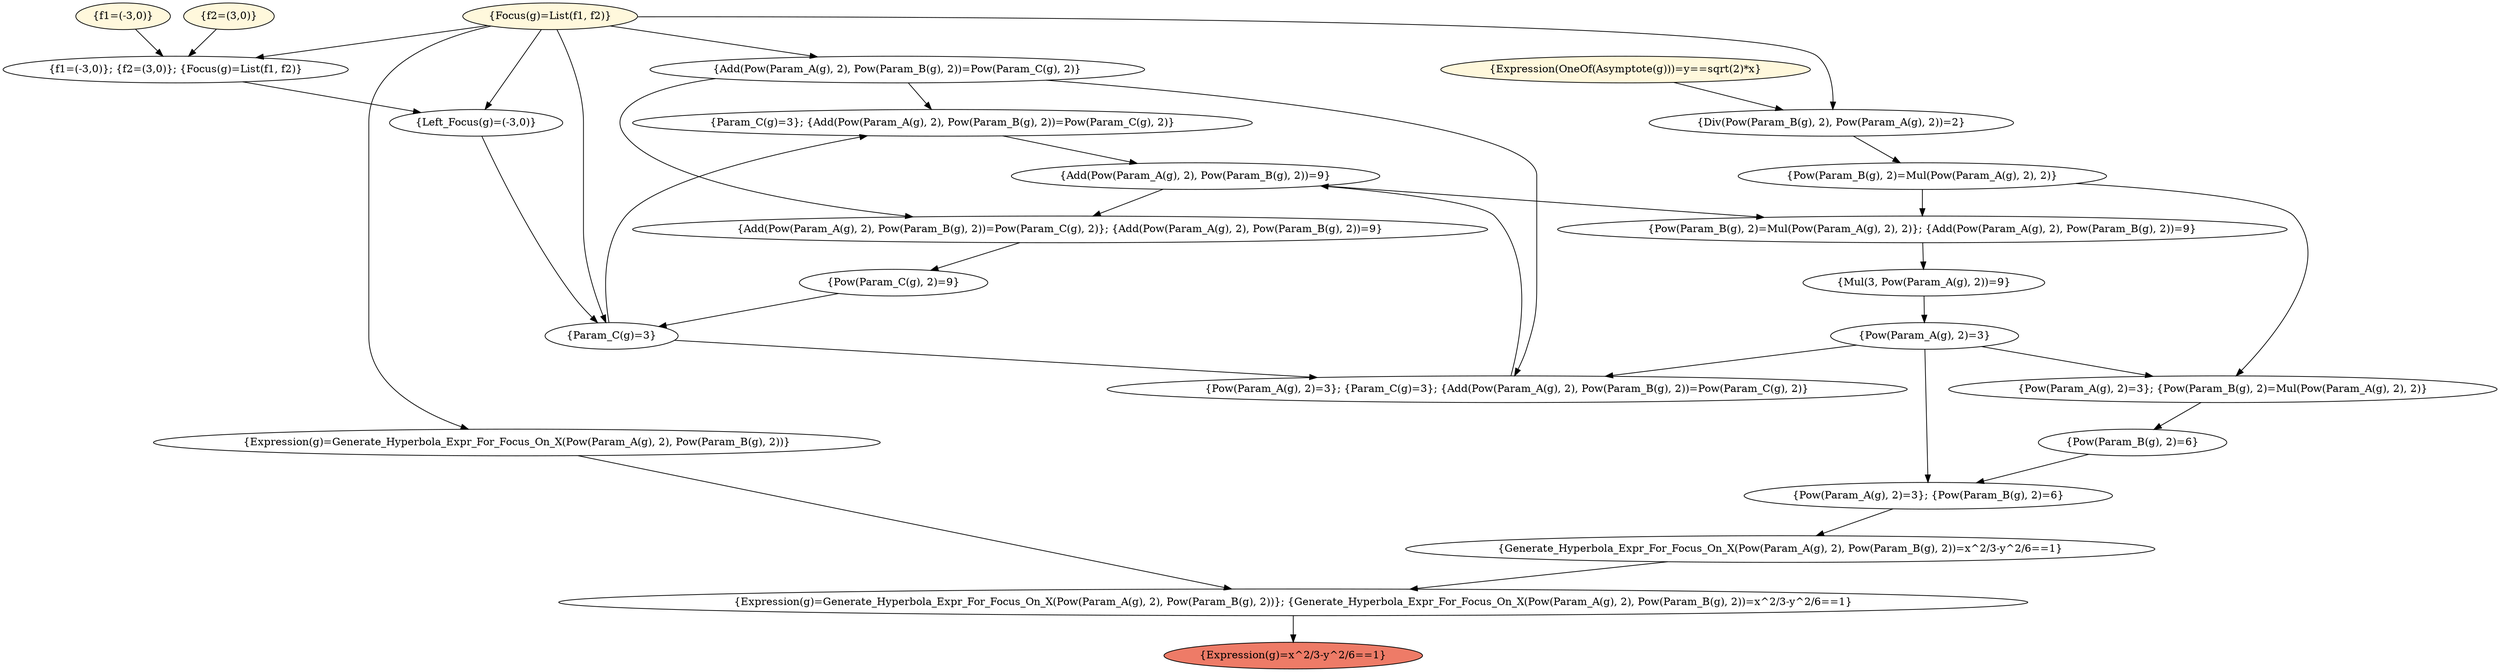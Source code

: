 digraph solving_process {
	graph [bb="0,0,2901.1,900"];
	node [label="\N"];
	"{Focus(g)=List(f1, f2)}"	[fillcolor=cornsilk,
		height=0.5,
		pos="606.63,882",
		style=filled,
		width=2.7628];
	"{Add(Pow(Param_A(g), 2), Pow(Param_B(g), 2))=Pow(Param_C(g), 2)}"	[height=0.5,
		pos="1038.6,810",
		width=7.9662];
	"{Focus(g)=List(f1, f2)}" -> "{Add(Pow(Param_A(g), 2), Pow(Param_B(g), 2))=Pow(Param_C(g), 2)}"	[pos="e,938.16,827.28 678.94,869.28 746.59,858.32 848.66,841.78 926.81,829.12"];
	"{Left_Focus(g)=(-3,0)}"	[height=0.5,
		pos="542.63,738",
		width=2.7628];
	"{Focus(g)=List(f1, f2)}" -> "{Left_Focus(g)=(-3,0)}"	[pos="e,550.35,756.11 598.79,863.59 587.84,839.29 567.86,794.97 554.93,766.27"];
	"{Param_C(g)=3}"	[height=0.5,
		pos="707.63,450",
		width=2.1088];
	"{Focus(g)=List(f1, f2)}" -> "{Param_C(g)=3}"	[pos="e,699.94,468.09 619.99,863.72 638.49,838.03 669.63,787.55 669.63,739 669.63,739 669.63,739 669.63,593 669.63,552.18 684.47,506.93 \
695.6,478.72"];
	"{Div(Pow(Param_B(g), 2), Pow(Param_A(g), 2))=2}"	[height=0.5,
		pos="2136.6,738",
		width=5.8763];
	"{Focus(g)=List(f1, f2)}" -> "{Div(Pow(Param_B(g), 2), Pow(Param_A(g), 2))=2}"	[pos="e,2138.6,756.18 706.33,880.84 1034.6,879.9 2063.6,873.32 2117.6,828 2134.9,813.56 2138.8,787.68 2138.9,767.53"];
	"{Expression(g)=Generate_Hyperbola_Expr_For_Focus_On_X(Pow(Param_A(g), 2), Pow(Param_B(g), 2))}"	[height=0.5,
		pos="587.63,306",
		width=11.535];
	"{Focus(g)=List(f1, f2)}" -> "{Expression(g)=Generate_Hyperbola_Expr_For_Focus_On_X(Pow(Param_A(g), 2), Pow(Param_B(g), 2))}"	[pos="e,536.96,324.23 553.18,866.38 496.67,847.29 415.63,807.9 415.63,739 415.63,739 415.63,739 415.63,449 415.63,389.71 477.16,350.55 \
526.62,328.64"];
	"{f1=(-3,0)}; {f2=(3,0)}; {Focus(g)=List(f1, f2)}"	[height=0.5,
		pos="193.63,810",
		width=5.3787];
	"{Focus(g)=List(f1, f2)}" -> "{f1=(-3,0)}; {f2=(3,0)}; {Focus(g)=List(f1, f2)}"	[pos="e,284.1,826.33 536.11,869.05 469.93,857.83 370.21,840.93 295.41,828.25"];
	"{Param_C(g)=3}; {Add(Pow(Param_A(g), 2), Pow(Param_B(g), 2))=Pow(Param_C(g), 2)}"	[height=0.5,
		pos="1092.6,738",
		width=9.9139];
	"{Add(Pow(Param_A(g), 2), Pow(Param_B(g), 2))=Pow(Param_C(g), 2)}" -> "{Param_C(g)=3}; {Add(Pow(Param_A(g), 2), Pow(Param_B(g), 2))=Pow(Param_C(g), 2)}"	[pos="e,1079.4,756.1 1052,791.7 1058.2,783.64 1065.7,773.89 1072.6,764.98"];
	"{Add(Pow(Param_A(g), 2), Pow(Param_B(g), 2))=Pow(Param_C(g), 2)}; {Add(Pow(Param_A(g), 2), Pow(Param_B(g), 2))=9}"	[height=0.5,
		pos="1230.6,594",
		width=13.738];
	"{Add(Pow(Param_A(g), 2), Pow(Param_B(g), 2))=Pow(Param_C(g), 2)}" -> "{Add(Pow(Param_A(g), 2), Pow(Param_B(g), 2))=Pow(Param_C(g), 2)}; {Add(Pow(Param_A(g), 2), Pow(Param_B(g), 2))=9}"	[pos="e,1082.4,611.62 845.29,796.38 791.78,788.64 743.65,776.15 726.63,756 716.31,743.78 716.78,732.6 726.63,720 769,665.84 939.85,631.84 \
1071,613.21"];
	"{Pow(Param_A(g), 2)=3}; {Param_C(g)=3}; {Add(Pow(Param_A(g), 2), Pow(Param_B(g), 2))=Pow(Param_C(g), 2)}"	[height=0.5,
		pos="1752.6,378",
		width=12.772];
	"{Add(Pow(Param_A(g), 2), Pow(Param_B(g), 2))=Pow(Param_C(g), 2)}" -> "{Pow(Param_A(g), 2)=3}; {Param_C(g)=3}; {Add(Pow(Param_A(g), 2), Pow(Param_B(g), 2))=Pow(Param_C(g), 2)}"	[pos="e,1762.3,396.16 1198.8,794.67 1419.9,772.68 1791.6,726.82 1791.6,667 1791.6,667 1791.6,667 1791.6,521 1791.6,480.96 1789.4,470.27 \
1777.6,432 1775,423.44 1771.2,414.51 1767.4,406.46"];
	"{Left_Focus(g)=(-3,0)}" -> "{Param_C(g)=3}"	[pos="e,688.26,467.85 548.83,719.59 563.61,679.38 603.59,577.87 655.63,504 662.65,494.04 671.57,484.21 680.04,475.78"];
	"{Param_C(g)=3}" -> "{Param_C(g)=3}; {Add(Pow(Param_A(g), 2), Pow(Param_B(g), 2))=Pow(Param_C(g), 2)}"	[pos="e,934.44,721.52 704.24,468.27 698.97,500.42 692.67,569.97 726.63,612 774.6,671.37 852.12,702.66 923.5,719.1"];
	"{Param_C(g)=3}" -> "{Pow(Param_A(g), 2)=3}; {Param_C(g)=3}; {Add(Pow(Param_A(g), 2), Pow(Param_B(g), 2))=Pow(Param_C(g), 2)}"	[pos="e,1526.9,394.12 779.87,444.16 929.49,434.14 1279,410.72 1515.7,394.87"];
	"{Pow(Param_B(g), 2)=Mul(Pow(Param_A(g), 2), 2)}"	[height=0.5,
		pos="2240.6,666",
		width=5.9332];
	"{Div(Pow(Param_B(g), 2), Pow(Param_A(g), 2))=2}" -> "{Pow(Param_B(g), 2)=Mul(Pow(Param_A(g), 2), 2)}"	[pos="e,2214.9,684.35 2162.3,719.7 2175.3,710.95 2191.3,700.19 2205.4,690.69"];
	"{Expression(g)=Generate_Hyperbola_Expr_For_Focus_On_X(Pow(Param_A(g), 2), Pow(Param_B(g), 2))}; {Generate_Hyperbola_Expr_For_Focus_\
On_X(Pow(Param_A(g), 2), Pow(Param_B(g), 2))=x^2/3-y^2/6==1}"	[height=0.5,
		pos="1499.6,90",
		width=23.164];
	"{Expression(g)=Generate_Hyperbola_Expr_For_Focus_On_X(Pow(Param_A(g), 2), Pow(Param_B(g), 2))}" -> "{Expression(g)=Generate_Hyperbola_Expr_For_Focus_On_X(Pow(Param_A(g), 2), Pow(Param_B(g), 2))}; {Generate_Hyperbola_Expr_For_Focus_\
On_X(Pow(Param_A(g), 2), Pow(Param_B(g), 2))=x^2/3-y^2/6==1}"	[pos="e,1425.6,108.38 660.73,287.85 827.7,248.67 1236.4,152.77 1414.4,110.99"];
	"{f1=(-3,0)}"	[fillcolor=cornsilk,
		height=0.5,
		pos="131.63,882",
		style=filled,
		width=1.5117];
	"{f1=(-3,0)}" -> "{f1=(-3,0)}; {f2=(3,0)}; {Focus(g)=List(f1, f2)}"	[pos="e,178.62,827.96 146.33,864.41 153.71,856.08 162.81,845.8 171.06,836.49"];
	"{f1=(-3,0)}; {f2=(3,0)}; {Focus(g)=List(f1, f2)}" -> "{Left_Focus(g)=(-3,0)}"	[pos="e,477.77,752.01 272.83,793.12 330.9,781.47 409.28,765.75 466.6,754.25"];
	"{f2=(3,0)}"	[fillcolor=cornsilk,
		height=0.5,
		pos="255.63,882",
		style=filled,
		width=1.4264];
	"{f2=(3,0)}" -> "{f1=(-3,0)}; {f2=(3,0)}; {Focus(g)=List(f1, f2)}"	[pos="e,208.65,827.96 240.94,864.41 233.56,856.08 224.45,845.8 216.21,836.49"];
	"{Expression(OneOf(Asymptote(g)))=y==sqrt(2)*x}"	[fillcolor=cornsilk,
		height=0.5,
		pos="1903.6,810",
		style=filled,
		width=5.7057];
	"{Expression(OneOf(Asymptote(g)))=y==sqrt(2)*x}" -> "{Div(Pow(Param_B(g), 2), Pow(Param_A(g), 2))=2}"	[pos="e,2080.9,755.75 1959.4,792.23 1992.8,782.23 2035.2,769.46 2070.3,758.94"];
	"{Add(Pow(Param_A(g), 2), Pow(Param_B(g), 2))=9}"	[height=0.5,
		pos="1389.6,666",
		width=5.9332];
	"{Param_C(g)=3}; {Add(Pow(Param_A(g), 2), Pow(Param_B(g), 2))=Pow(Param_C(g), 2)}" -> "{Add(Pow(Param_A(g), 2), Pow(Param_B(g), 2))=9}"	[pos="e,1319.9,683.45 1164.9,719.97 1208.4,709.72 1263.8,696.67 1308.7,686.08"];
	"{Pow(Param_B(g), 2)=Mul(Pow(Param_A(g), 2), 2)}; {Add(Pow(Param_A(g), 2), Pow(Param_B(g), 2))=9}"	[height=0.5,
		pos="2240.6,594",
		width=11.705];
	"{Add(Pow(Param_A(g), 2), Pow(Param_B(g), 2))=9}" -> "{Pow(Param_B(g), 2)=Mul(Pow(Param_A(g), 2), 2)}; {Add(Pow(Param_A(g), 2), Pow(Param_B(g), 2))=9}"	[pos="e,2051.9,610.53 1538.4,652.77 1677.6,641.32 1886.6,624.12 2040.4,611.47"];
	"{Add(Pow(Param_A(g), 2), Pow(Param_B(g), 2))=9}" -> "{Add(Pow(Param_A(g), 2), Pow(Param_B(g), 2))=Pow(Param_C(g), 2)}; {Add(Pow(Param_A(g), 2), Pow(Param_B(g), 2))=9}"	[pos="e,1270.2,612.43 1350.7,647.88 1329.6,638.58 1303.3,626.99 1280.7,617.03"];
	"{Pow(Param_B(g), 2)=Mul(Pow(Param_A(g), 2), 2)}" -> "{Pow(Param_B(g), 2)=Mul(Pow(Param_A(g), 2), 2)}; {Add(Pow(Param_A(g), 2), Pow(Param_B(g), 2))=9}"	[pos="e,2240.6,612.1 2240.6,647.7 2240.6,640.41 2240.6,631.73 2240.6,623.54"];
	"{Pow(Param_A(g), 2)=3}; {Pow(Param_B(g), 2)=Mul(Pow(Param_A(g), 2), 2)}"	[height=0.5,
		pos="2584.6,378",
		width=8.7908];
	"{Pow(Param_B(g), 2)=Mul(Pow(Param_A(g), 2), 2)}" -> "{Pow(Param_A(g), 2)=3}; {Pow(Param_B(g), 2)=Mul(Pow(Param_A(g), 2), 2)}"	[pos="e,2601.6,396.39 2410,654.73 2522.6,646.12 2652.9,632 2670.6,612 2725.1,550.4 2650.7,451.27 2609.2,404.72"];
	"{Mul(3, Pow(Param_A(g), 2))=9}"	[height=0.5,
		pos="2240.6,522",
		width=3.9002];
	"{Pow(Param_B(g), 2)=Mul(Pow(Param_A(g), 2), 2)}; {Add(Pow(Param_A(g), 2), Pow(Param_B(g), 2))=9}" -> "{Mul(3, Pow(Param_A(g), 2))=9}"	[pos="e,2240.6,540.1 2240.6,575.7 2240.6,568.41 2240.6,559.73 2240.6,551.54"];
	"{Pow(Param_A(g), 2)=3}"	[height=0.5,
		pos="2240.6,450",
		width=3.0187];
	"{Mul(3, Pow(Param_A(g), 2))=9}" -> "{Pow(Param_A(g), 2)=3}"	[pos="e,2240.6,468.1 2240.6,503.7 2240.6,496.41 2240.6,487.73 2240.6,479.54"];
	"{Pow(Param_C(g), 2)=9}"	[height=0.5,
		pos="1037.6,522",
		width=3.0045];
	"{Add(Pow(Param_A(g), 2), Pow(Param_B(g), 2))=Pow(Param_C(g), 2)}; {Add(Pow(Param_A(g), 2), Pow(Param_B(g), 2))=9}" -> "{Pow(Param_C(g), 2)=9}"	[pos="e,1081.5,538.91 1182.9,575.7 1155.4,565.72 1120.7,553.13 1092.1,542.76"];
	"{Pow(Param_C(g), 2)=9}" -> "{Param_C(g)=3}"	[pos="e,762.97,462.74 972.83,507.25 915.46,495.08 832.09,477.4 774.2,465.12"];
	"{Pow(Param_A(g), 2)=3}" -> "{Pow(Param_A(g), 2)=3}; {Param_C(g)=3}; {Add(Pow(Param_A(g), 2), Pow(Param_B(g), 2))=Pow(Param_C(g), 2)}"	[pos="e,1870,395.84 2160.3,437.48 2084.6,426.61 1969.7,410.14 1881.2,397.44"];
	"{Pow(Param_A(g), 2)=3}" -> "{Pow(Param_A(g), 2)=3}; {Pow(Param_B(g), 2)=Mul(Pow(Param_A(g), 2), 2)}"	[pos="e,2502,395.82 2307.4,435.42 2359.6,424.79 2432.8,409.89 2490.9,398.06"];
	"{Pow(Param_A(g), 2)=3}; {Pow(Param_B(g), 2)=6}"	[height=0.5,
		pos="2240.6,234",
		width=5.8621];
	"{Pow(Param_A(g), 2)=3}" -> "{Pow(Param_A(g), 2)=3}; {Pow(Param_B(g), 2)=6}"	[pos="e,2240.6,252.23 2240.6,431.85 2240.6,395.14 2240.6,308.66 2240.6,263.53"];
	"{Pow(Param_A(g), 2)=3}; {Param_C(g)=3}; {Add(Pow(Param_A(g), 2), Pow(Param_B(g), 2))=Pow(Param_C(g), 2)}" -> "{Add(Pow(Param_A(g), 2), Pow(Param_B(g), 2))=9}"	[pos="e,1575.2,656.89 1757.7,396.42 1768.9,439.39 1790.9,551.31 1734.6,612 1713.1,635.21 1651.7,648.3 1586.6,655.67"];
	"{Pow(Param_B(g), 2)=6}"	[height=0.5,
		pos="2480.6,306",
		width=3.0045];
	"{Pow(Param_A(g), 2)=3}; {Pow(Param_B(g), 2)=Mul(Pow(Param_A(g), 2), 2)}" -> "{Pow(Param_B(g), 2)=6}"	[pos="e,2505.7,323.86 2558.9,359.7 2545.7,350.81 2529.5,339.87 2515.2,330.26"];
	"{Pow(Param_B(g), 2)=6}" -> "{Pow(Param_A(g), 2)=3}; {Pow(Param_B(g), 2)=6}"	[pos="e,2298.1,251.75 2428.6,289.81 2393.5,279.6 2347,266.04 2309.1,254.96"];
	"{Generate_Hyperbola_Expr_For_Focus_On_X(Pow(Param_A(g), 2), Pow(Param_B(g), 2))=x^2/3-y^2/6==1}"	[height=0.5,
		pos="2068.6,162",
		width=11.791];
	"{Pow(Param_A(g), 2)=3}; {Pow(Param_B(g), 2)=6}" -> "{Generate_Hyperbola_Expr_For_Focus_On_X(Pow(Param_A(g), 2), Pow(Param_B(g), 2))=x^2/3-y^2/6==1}"	[pos="e,2111.2,180.31 2198.6,215.88 2175.4,206.46 2146.5,194.69 2121.8,184.64"];
	"{Generate_Hyperbola_Expr_For_Focus_On_X(Pow(Param_A(g), 2), Pow(Param_B(g), 2))=x^2/3-y^2/6==1}" -> "{Expression(g)=Generate_Hyperbola_Expr_For_Focus_On_X(Pow(Param_A(g), 2), Pow(Param_B(g), 2))}; {Generate_Hyperbola_Expr_For_Focus_\
On_X(Pow(Param_A(g), 2), Pow(Param_B(g), 2))=x^2/3-y^2/6==1}"	[pos="e,1639.6,108.22 1934.1,144.46 1849.1,133.99 1738.9,120.44 1650.8,109.6"];
	"{Expression(g)=x^2/3-y^2/6==1}"	[fillcolor="#ee7b67",
		height=0.5,
		pos="1499.6,18",
		style=filled,
		width=3.8433];
	"{Expression(g)=Generate_Hyperbola_Expr_For_Focus_On_X(Pow(Param_A(g), 2), Pow(Param_B(g), 2))}; {Generate_Hyperbola_Expr_For_Focus_\
On_X(Pow(Param_A(g), 2), Pow(Param_B(g), 2))=x^2/3-y^2/6==1}" -> "{Expression(g)=x^2/3-y^2/6==1}"	[pos="e,1499.6,36.104 1499.6,71.697 1499.6,64.407 1499.6,55.726 1499.6,47.536"];
}

